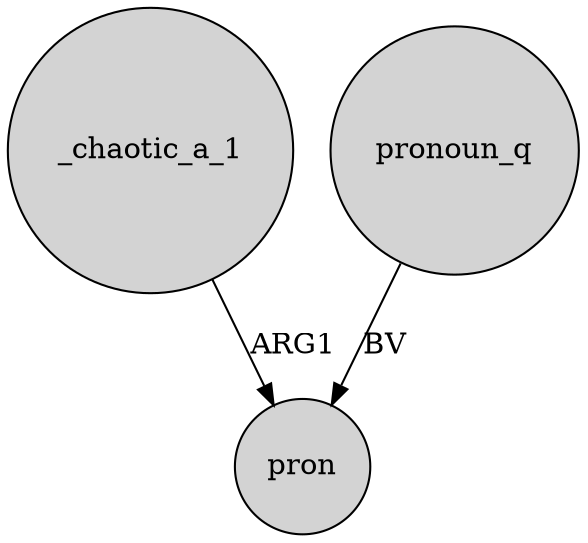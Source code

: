 digraph {
	node [shape=circle style=filled]
	_chaotic_a_1 -> pron [label=ARG1]
	pronoun_q -> pron [label=BV]
}
